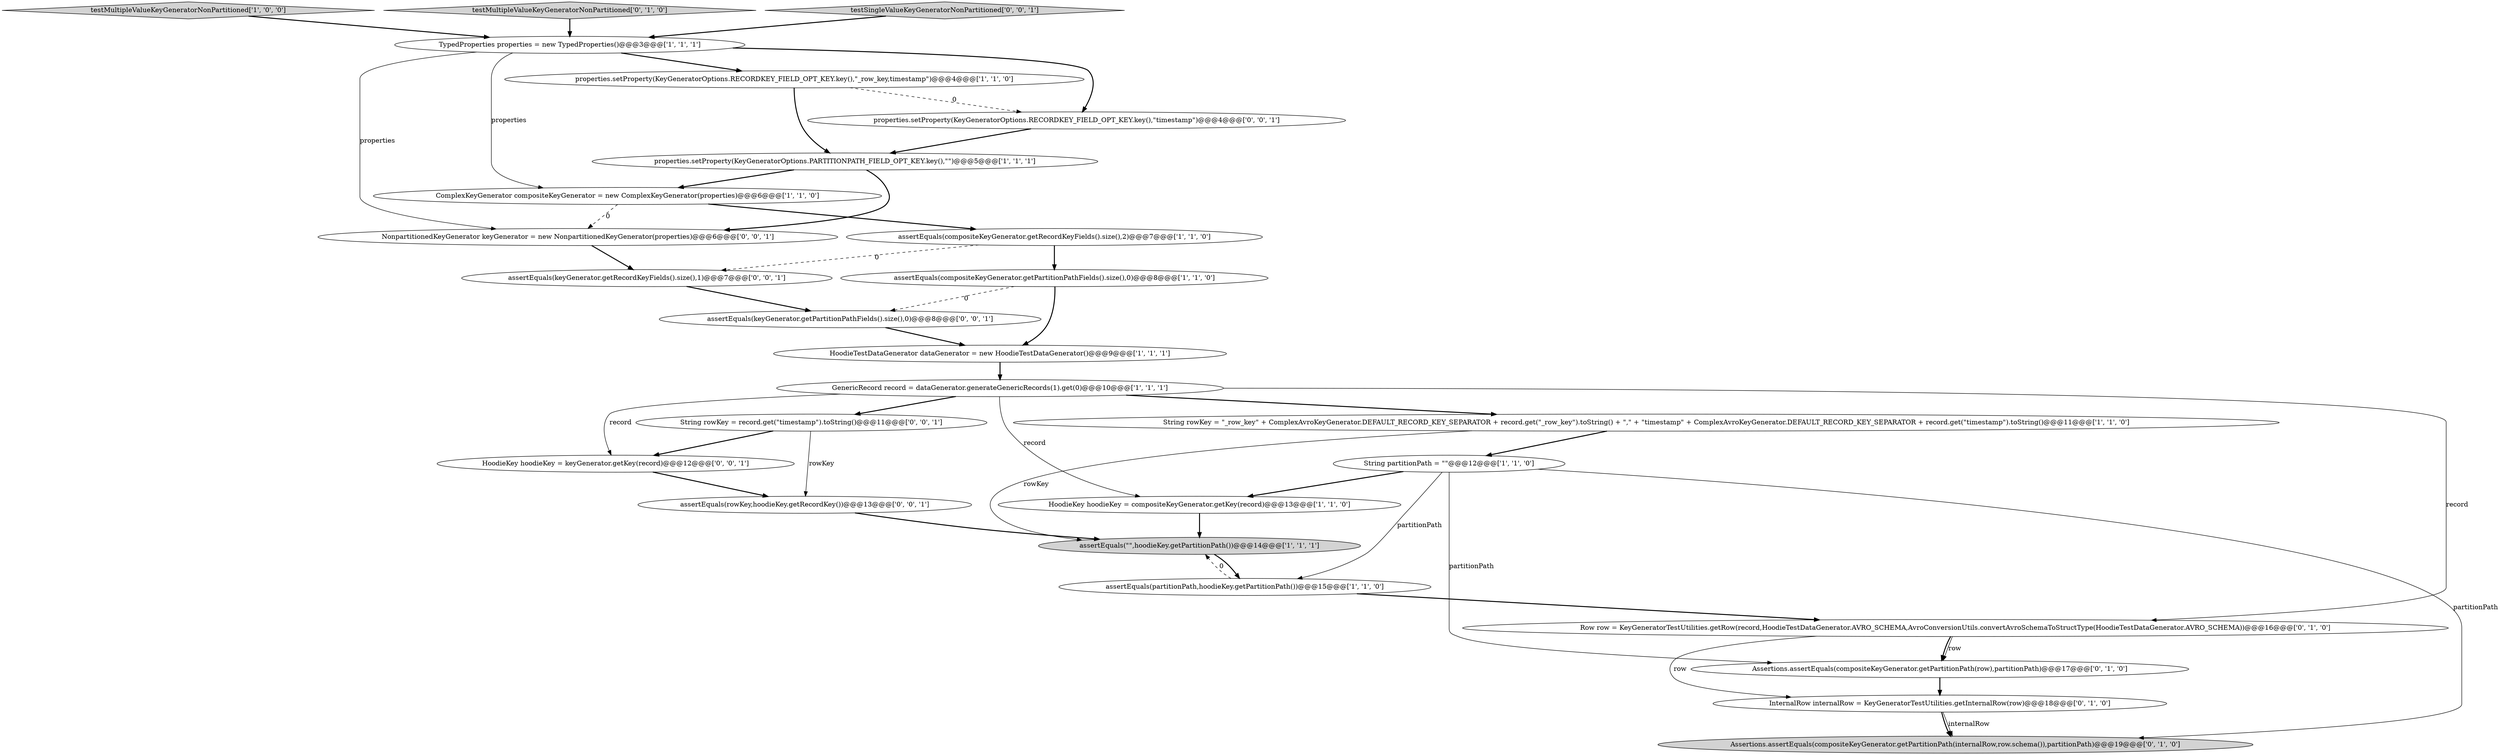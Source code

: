 digraph {
6 [style = filled, label = "properties.setProperty(KeyGeneratorOptions.RECORDKEY_FIELD_OPT_KEY.key(),\"_row_key,timestamp\")@@@4@@@['1', '1', '0']", fillcolor = white, shape = ellipse image = "AAA0AAABBB1BBB"];
25 [style = filled, label = "properties.setProperty(KeyGeneratorOptions.RECORDKEY_FIELD_OPT_KEY.key(),\"timestamp\")@@@4@@@['0', '0', '1']", fillcolor = white, shape = ellipse image = "AAA0AAABBB3BBB"];
14 [style = filled, label = "Assertions.assertEquals(compositeKeyGenerator.getPartitionPath(internalRow,row.schema()),partitionPath)@@@19@@@['0', '1', '0']", fillcolor = lightgray, shape = ellipse image = "AAA1AAABBB2BBB"];
20 [style = filled, label = "assertEquals(keyGenerator.getPartitionPathFields().size(),0)@@@8@@@['0', '0', '1']", fillcolor = white, shape = ellipse image = "AAA0AAABBB3BBB"];
8 [style = filled, label = "assertEquals(compositeKeyGenerator.getRecordKeyFields().size(),2)@@@7@@@['1', '1', '0']", fillcolor = white, shape = ellipse image = "AAA0AAABBB1BBB"];
5 [style = filled, label = "String rowKey = \"_row_key\" + ComplexAvroKeyGenerator.DEFAULT_RECORD_KEY_SEPARATOR + record.get(\"_row_key\").toString() + \",\" + \"timestamp\" + ComplexAvroKeyGenerator.DEFAULT_RECORD_KEY_SEPARATOR + record.get(\"timestamp\").toString()@@@11@@@['1', '1', '0']", fillcolor = white, shape = ellipse image = "AAA0AAABBB1BBB"];
3 [style = filled, label = "HoodieKey hoodieKey = compositeKeyGenerator.getKey(record)@@@13@@@['1', '1', '0']", fillcolor = white, shape = ellipse image = "AAA0AAABBB1BBB"];
2 [style = filled, label = "testMultipleValueKeyGeneratorNonPartitioned['1', '0', '0']", fillcolor = lightgray, shape = diamond image = "AAA0AAABBB1BBB"];
19 [style = filled, label = "assertEquals(keyGenerator.getRecordKeyFields().size(),1)@@@7@@@['0', '0', '1']", fillcolor = white, shape = ellipse image = "AAA0AAABBB3BBB"];
1 [style = filled, label = "String partitionPath = \"\"@@@12@@@['1', '1', '0']", fillcolor = white, shape = ellipse image = "AAA0AAABBB1BBB"];
22 [style = filled, label = "assertEquals(rowKey,hoodieKey.getRecordKey())@@@13@@@['0', '0', '1']", fillcolor = white, shape = ellipse image = "AAA0AAABBB3BBB"];
4 [style = filled, label = "TypedProperties properties = new TypedProperties()@@@3@@@['1', '1', '1']", fillcolor = white, shape = ellipse image = "AAA0AAABBB1BBB"];
12 [style = filled, label = "assertEquals(compositeKeyGenerator.getPartitionPathFields().size(),0)@@@8@@@['1', '1', '0']", fillcolor = white, shape = ellipse image = "AAA0AAABBB1BBB"];
9 [style = filled, label = "GenericRecord record = dataGenerator.generateGenericRecords(1).get(0)@@@10@@@['1', '1', '1']", fillcolor = white, shape = ellipse image = "AAA0AAABBB1BBB"];
21 [style = filled, label = "NonpartitionedKeyGenerator keyGenerator = new NonpartitionedKeyGenerator(properties)@@@6@@@['0', '0', '1']", fillcolor = white, shape = ellipse image = "AAA0AAABBB3BBB"];
16 [style = filled, label = "testMultipleValueKeyGeneratorNonPartitioned['0', '1', '0']", fillcolor = lightgray, shape = diamond image = "AAA0AAABBB2BBB"];
7 [style = filled, label = "properties.setProperty(KeyGeneratorOptions.PARTITIONPATH_FIELD_OPT_KEY.key(),\"\")@@@5@@@['1', '1', '1']", fillcolor = white, shape = ellipse image = "AAA0AAABBB1BBB"];
13 [style = filled, label = "assertEquals(\"\",hoodieKey.getPartitionPath())@@@14@@@['1', '1', '1']", fillcolor = lightgray, shape = ellipse image = "AAA0AAABBB1BBB"];
0 [style = filled, label = "assertEquals(partitionPath,hoodieKey.getPartitionPath())@@@15@@@['1', '1', '0']", fillcolor = white, shape = ellipse image = "AAA0AAABBB1BBB"];
23 [style = filled, label = "String rowKey = record.get(\"timestamp\").toString()@@@11@@@['0', '0', '1']", fillcolor = white, shape = ellipse image = "AAA0AAABBB3BBB"];
26 [style = filled, label = "HoodieKey hoodieKey = keyGenerator.getKey(record)@@@12@@@['0', '0', '1']", fillcolor = white, shape = ellipse image = "AAA0AAABBB3BBB"];
15 [style = filled, label = "Row row = KeyGeneratorTestUtilities.getRow(record,HoodieTestDataGenerator.AVRO_SCHEMA,AvroConversionUtils.convertAvroSchemaToStructType(HoodieTestDataGenerator.AVRO_SCHEMA))@@@16@@@['0', '1', '0']", fillcolor = white, shape = ellipse image = "AAA1AAABBB2BBB"];
24 [style = filled, label = "testSingleValueKeyGeneratorNonPartitioned['0', '0', '1']", fillcolor = lightgray, shape = diamond image = "AAA0AAABBB3BBB"];
10 [style = filled, label = "HoodieTestDataGenerator dataGenerator = new HoodieTestDataGenerator()@@@9@@@['1', '1', '1']", fillcolor = white, shape = ellipse image = "AAA0AAABBB1BBB"];
11 [style = filled, label = "ComplexKeyGenerator compositeKeyGenerator = new ComplexKeyGenerator(properties)@@@6@@@['1', '1', '0']", fillcolor = white, shape = ellipse image = "AAA0AAABBB1BBB"];
18 [style = filled, label = "InternalRow internalRow = KeyGeneratorTestUtilities.getInternalRow(row)@@@18@@@['0', '1', '0']", fillcolor = white, shape = ellipse image = "AAA1AAABBB2BBB"];
17 [style = filled, label = "Assertions.assertEquals(compositeKeyGenerator.getPartitionPath(row),partitionPath)@@@17@@@['0', '1', '0']", fillcolor = white, shape = ellipse image = "AAA1AAABBB2BBB"];
26->22 [style = bold, label=""];
4->6 [style = bold, label=""];
15->18 [style = solid, label="row"];
2->4 [style = bold, label=""];
8->12 [style = bold, label=""];
16->4 [style = bold, label=""];
20->10 [style = bold, label=""];
13->0 [style = bold, label=""];
4->25 [style = bold, label=""];
17->18 [style = bold, label=""];
10->9 [style = bold, label=""];
5->1 [style = bold, label=""];
25->7 [style = bold, label=""];
19->20 [style = bold, label=""];
24->4 [style = bold, label=""];
23->22 [style = solid, label="rowKey"];
7->11 [style = bold, label=""];
11->21 [style = dashed, label="0"];
7->21 [style = bold, label=""];
3->13 [style = bold, label=""];
9->3 [style = solid, label="record"];
18->14 [style = solid, label="internalRow"];
0->13 [style = dashed, label="0"];
5->13 [style = solid, label="rowKey"];
23->26 [style = bold, label=""];
12->10 [style = bold, label=""];
8->19 [style = dashed, label="0"];
1->3 [style = bold, label=""];
0->15 [style = bold, label=""];
21->19 [style = bold, label=""];
11->8 [style = bold, label=""];
4->21 [style = solid, label="properties"];
9->23 [style = bold, label=""];
15->17 [style = solid, label="row"];
9->15 [style = solid, label="record"];
12->20 [style = dashed, label="0"];
1->14 [style = solid, label="partitionPath"];
6->7 [style = bold, label=""];
9->26 [style = solid, label="record"];
18->14 [style = bold, label=""];
9->5 [style = bold, label=""];
1->0 [style = solid, label="partitionPath"];
4->11 [style = solid, label="properties"];
6->25 [style = dashed, label="0"];
1->17 [style = solid, label="partitionPath"];
22->13 [style = bold, label=""];
15->17 [style = bold, label=""];
}
